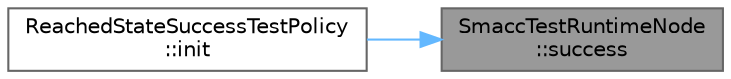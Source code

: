 digraph "SmaccTestRuntimeNode::success"
{
 // LATEX_PDF_SIZE
  bgcolor="transparent";
  edge [fontname=Helvetica,fontsize=10,labelfontname=Helvetica,labelfontsize=10];
  node [fontname=Helvetica,fontsize=10,shape=box,height=0.2,width=0.4];
  rankdir="RL";
  Node1 [label="SmaccTestRuntimeNode\l::success",height=0.2,width=0.4,color="gray40", fillcolor="grey60", style="filled", fontcolor="black",tooltip=" "];
  Node1 -> Node2 [dir="back",color="steelblue1",style="solid"];
  Node2 [label="ReachedStateSuccessTestPolicy\l::init",height=0.2,width=0.4,color="grey40", fillcolor="white", style="filled",URL="$classReachedStateSuccessTestPolicy.html#a2a3e598a103fcad64d7a6546c56a0fdd",tooltip=" "];
}
